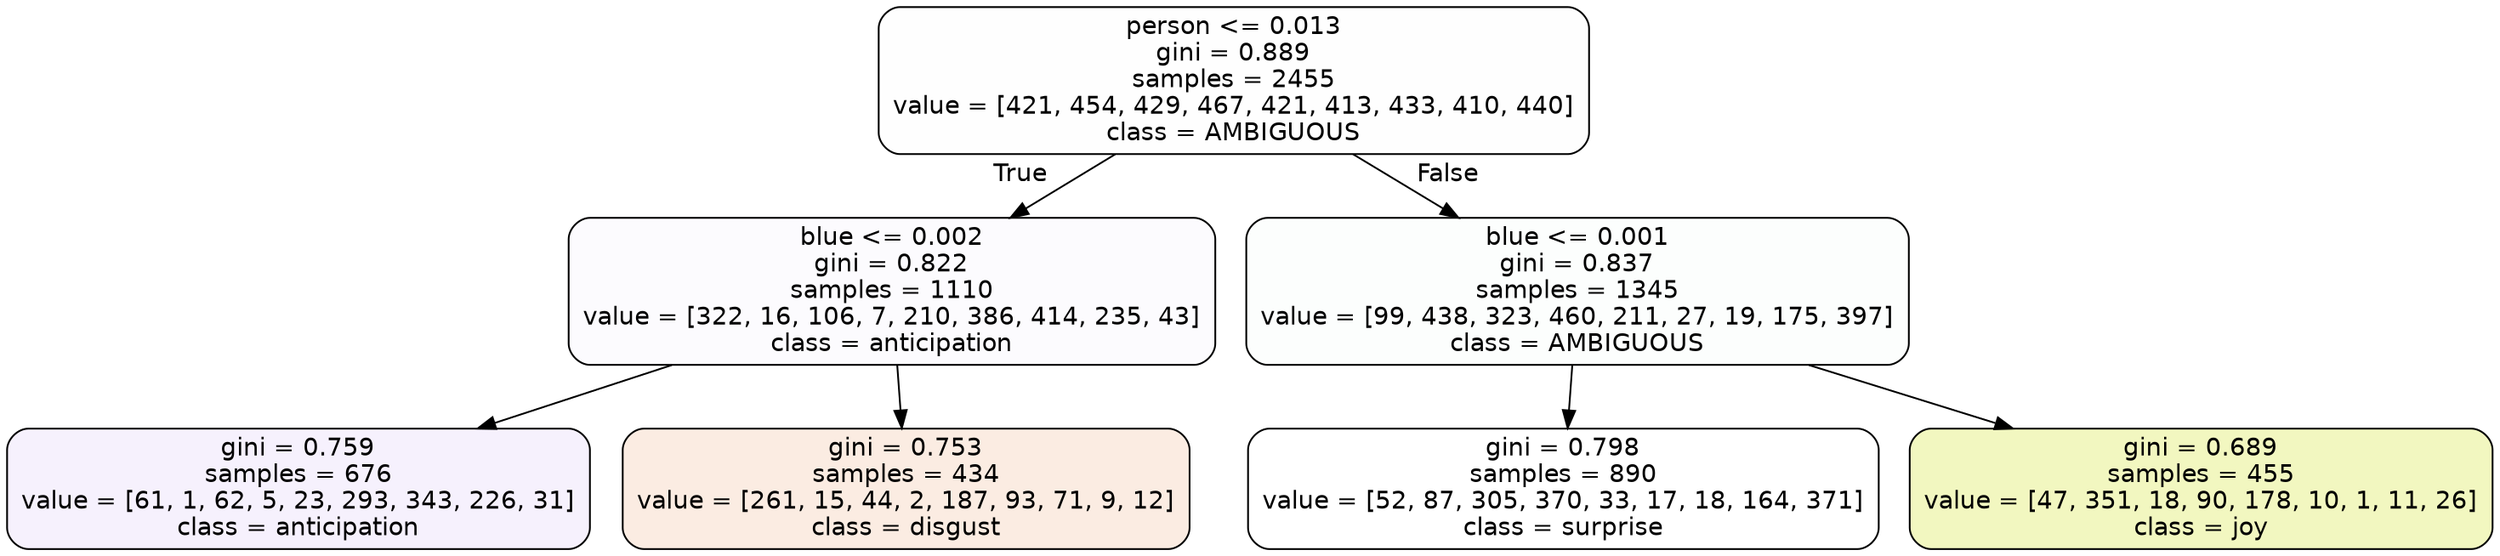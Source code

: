 digraph Tree {
node [shape=box, style="filled, rounded", color="black", fontname=helvetica] ;
edge [fontname=helvetica] ;
0 [label="person <= 0.013\ngini = 0.889\nsamples = 2455\nvalue = [421, 454, 429, 467, 421, 413, 433, 410, 440]\nclass = AMBIGUOUS", fillcolor="#39e58101"] ;
1 [label="blue <= 0.002\ngini = 0.822\nsamples = 1110\nvalue = [322, 16, 106, 7, 210, 386, 414, 235, 43]\nclass = anticipation", fillcolor="#8139e505"] ;
0 -> 1 [labeldistance=2.5, labelangle=45, headlabel="True"] ;
2 [label="gini = 0.759\nsamples = 676\nvalue = [61, 1, 62, 5, 23, 293, 343, 226, 31]\nclass = anticipation", fillcolor="#8139e511"] ;
1 -> 2 ;
3 [label="gini = 0.753\nsamples = 434\nvalue = [261, 15, 44, 2, 187, 93, 71, 9, 12]\nclass = disgust", fillcolor="#e5813925"] ;
1 -> 3 ;
4 [label="blue <= 0.001\ngini = 0.837\nsamples = 1345\nvalue = [99, 438, 323, 460, 211, 27, 19, 175, 397]\nclass = AMBIGUOUS", fillcolor="#39e58103"] ;
0 -> 4 [labeldistance=2.5, labelangle=-45, headlabel="False"] ;
5 [label="gini = 0.798\nsamples = 890\nvalue = [52, 87, 305, 370, 33, 17, 18, 164, 371]\nclass = surprise", fillcolor="#e5396400"] ;
4 -> 5 ;
6 [label="gini = 0.689\nsamples = 455\nvalue = [47, 351, 18, 90, 178, 10, 1, 11, 26]\nclass = joy", fillcolor="#d7e53950"] ;
4 -> 6 ;
}